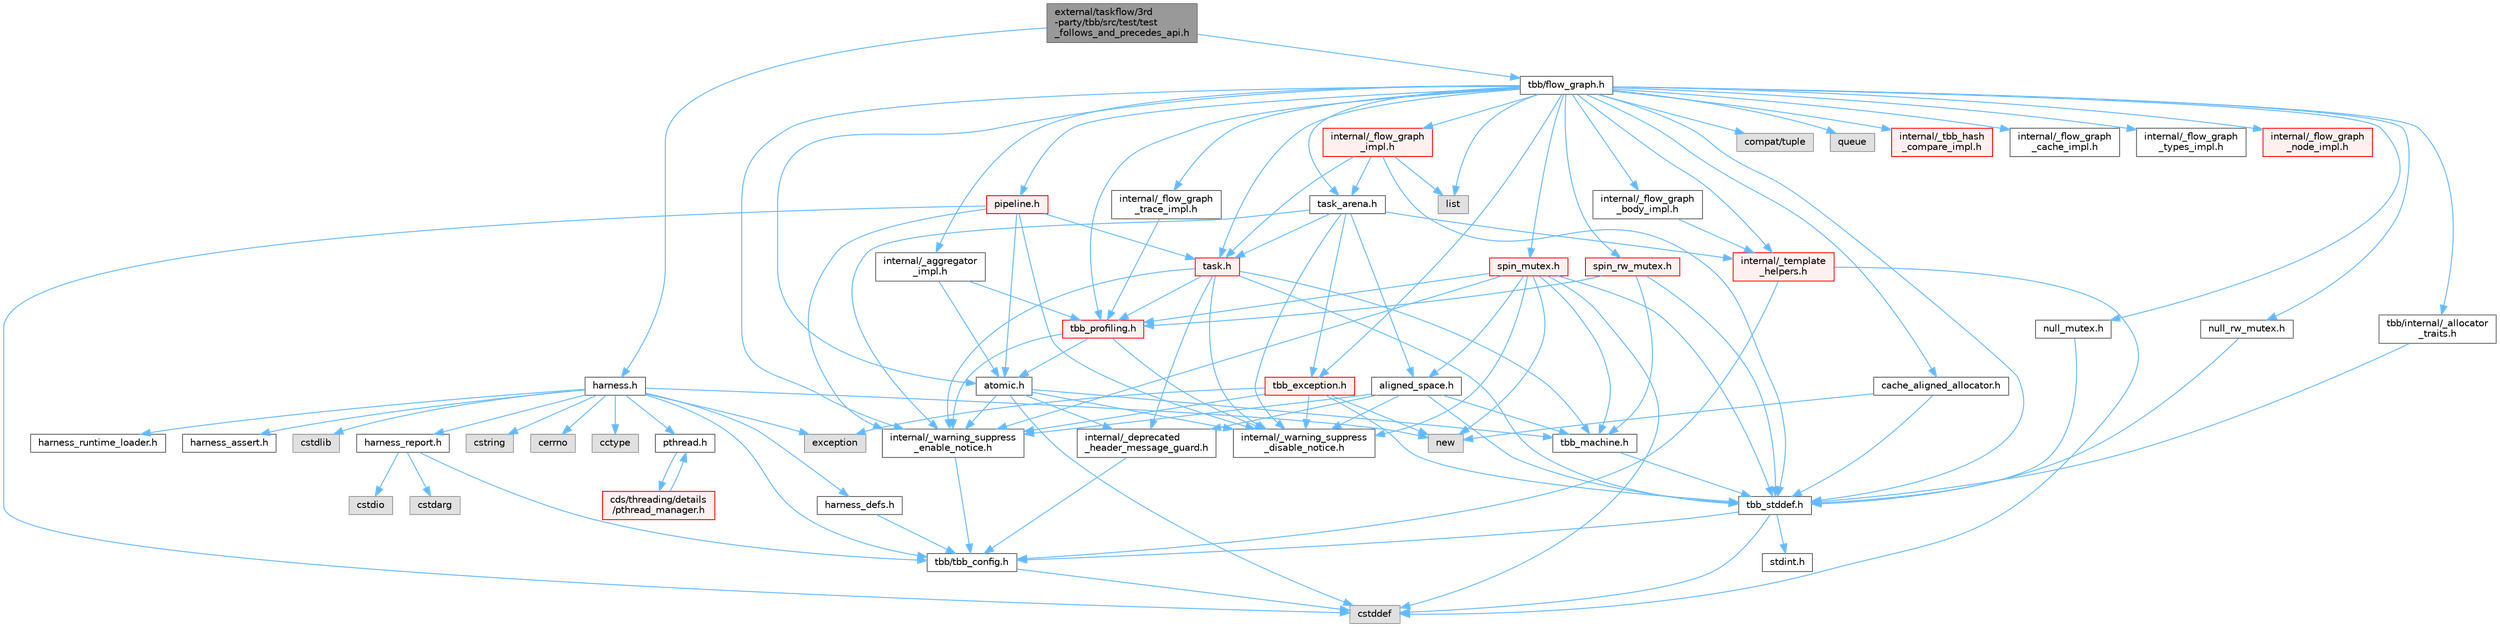digraph "external/taskflow/3rd-party/tbb/src/test/test_follows_and_precedes_api.h"
{
 // LATEX_PDF_SIZE
  bgcolor="transparent";
  edge [fontname=Helvetica,fontsize=10,labelfontname=Helvetica,labelfontsize=10];
  node [fontname=Helvetica,fontsize=10,shape=box,height=0.2,width=0.4];
  Node1 [id="Node000001",label="external/taskflow/3rd\l-party/tbb/src/test/test\l_follows_and_precedes_api.h",height=0.2,width=0.4,color="gray40", fillcolor="grey60", style="filled", fontcolor="black",tooltip=" "];
  Node1 -> Node2 [id="edge1_Node000001_Node000002",color="steelblue1",style="solid",tooltip=" "];
  Node2 [id="Node000002",label="harness.h",height=0.2,width=0.4,color="grey40", fillcolor="white", style="filled",URL="$harness_8h.html",tooltip=" "];
  Node2 -> Node3 [id="edge2_Node000002_Node000003",color="steelblue1",style="solid",tooltip=" "];
  Node3 [id="Node000003",label="tbb/tbb_config.h",height=0.2,width=0.4,color="grey40", fillcolor="white", style="filled",URL="$tbb__config_8h.html",tooltip=" "];
  Node3 -> Node4 [id="edge3_Node000003_Node000004",color="steelblue1",style="solid",tooltip=" "];
  Node4 [id="Node000004",label="cstddef",height=0.2,width=0.4,color="grey60", fillcolor="#E0E0E0", style="filled",tooltip=" "];
  Node2 -> Node5 [id="edge4_Node000002_Node000005",color="steelblue1",style="solid",tooltip=" "];
  Node5 [id="Node000005",label="harness_defs.h",height=0.2,width=0.4,color="grey40", fillcolor="white", style="filled",URL="$harness__defs_8h.html",tooltip=" "];
  Node5 -> Node3 [id="edge5_Node000005_Node000003",color="steelblue1",style="solid",tooltip=" "];
  Node2 -> Node6 [id="edge6_Node000002_Node000006",color="steelblue1",style="solid",tooltip=" "];
  Node6 [id="Node000006",label="cstdlib",height=0.2,width=0.4,color="grey60", fillcolor="#E0E0E0", style="filled",tooltip=" "];
  Node2 -> Node7 [id="edge7_Node000002_Node000007",color="steelblue1",style="solid",tooltip=" "];
  Node7 [id="Node000007",label="cstring",height=0.2,width=0.4,color="grey60", fillcolor="#E0E0E0", style="filled",tooltip=" "];
  Node2 -> Node8 [id="edge8_Node000002_Node000008",color="steelblue1",style="solid",tooltip=" "];
  Node8 [id="Node000008",label="cerrno",height=0.2,width=0.4,color="grey60", fillcolor="#E0E0E0", style="filled",tooltip=" "];
  Node2 -> Node9 [id="edge9_Node000002_Node000009",color="steelblue1",style="solid",tooltip=" "];
  Node9 [id="Node000009",label="cctype",height=0.2,width=0.4,color="grey60", fillcolor="#E0E0E0", style="filled",tooltip=" "];
  Node2 -> Node10 [id="edge10_Node000002_Node000010",color="steelblue1",style="solid",tooltip=" "];
  Node10 [id="Node000010",label="new",height=0.2,width=0.4,color="grey60", fillcolor="#E0E0E0", style="filled",tooltip=" "];
  Node2 -> Node11 [id="edge11_Node000002_Node000011",color="steelblue1",style="solid",tooltip=" "];
  Node11 [id="Node000011",label="pthread.h",height=0.2,width=0.4,color="grey40", fillcolor="white", style="filled",URL="$pthread_8h.html",tooltip=" "];
  Node11 -> Node12 [id="edge12_Node000011_Node000012",color="steelblue1",style="solid",tooltip=" "];
  Node12 [id="Node000012",label="cds/threading/details\l/pthread_manager.h",height=0.2,width=0.4,color="red", fillcolor="#FFF0F0", style="filled",URL="$pthread__manager_8h.html",tooltip=" "];
  Node12 -> Node11 [id="edge13_Node000012_Node000011",color="steelblue1",style="solid",tooltip=" "];
  Node2 -> Node57 [id="edge14_Node000002_Node000057",color="steelblue1",style="solid",tooltip=" "];
  Node57 [id="Node000057",label="harness_runtime_loader.h",height=0.2,width=0.4,color="grey40", fillcolor="white", style="filled",URL="$harness__runtime__loader_8h.html",tooltip=" "];
  Node2 -> Node58 [id="edge15_Node000002_Node000058",color="steelblue1",style="solid",tooltip=" "];
  Node58 [id="Node000058",label="harness_report.h",height=0.2,width=0.4,color="grey40", fillcolor="white", style="filled",URL="$harness__report_8h.html",tooltip=" "];
  Node58 -> Node59 [id="edge16_Node000058_Node000059",color="steelblue1",style="solid",tooltip=" "];
  Node59 [id="Node000059",label="cstdio",height=0.2,width=0.4,color="grey60", fillcolor="#E0E0E0", style="filled",tooltip=" "];
  Node58 -> Node60 [id="edge17_Node000058_Node000060",color="steelblue1",style="solid",tooltip=" "];
  Node60 [id="Node000060",label="cstdarg",height=0.2,width=0.4,color="grey60", fillcolor="#E0E0E0", style="filled",tooltip=" "];
  Node58 -> Node3 [id="edge18_Node000058_Node000003",color="steelblue1",style="solid",tooltip=" "];
  Node2 -> Node24 [id="edge19_Node000002_Node000024",color="steelblue1",style="solid",tooltip=" "];
  Node24 [id="Node000024",label="exception",height=0.2,width=0.4,color="grey60", fillcolor="#E0E0E0", style="filled",tooltip=" "];
  Node2 -> Node61 [id="edge20_Node000002_Node000061",color="steelblue1",style="solid",tooltip=" "];
  Node61 [id="Node000061",label="harness_assert.h",height=0.2,width=0.4,color="grey40", fillcolor="white", style="filled",URL="$harness__assert_8h.html",tooltip=" "];
  Node1 -> Node62 [id="edge21_Node000001_Node000062",color="steelblue1",style="solid",tooltip=" "];
  Node62 [id="Node000062",label="tbb/flow_graph.h",height=0.2,width=0.4,color="grey40", fillcolor="white", style="filled",URL="$flow__graph_8h.html",tooltip="The graph related classes and functions"];
  Node62 -> Node63 [id="edge22_Node000062_Node000063",color="steelblue1",style="solid",tooltip=" "];
  Node63 [id="Node000063",label="internal/_warning_suppress\l_enable_notice.h",height=0.2,width=0.4,color="grey40", fillcolor="white", style="filled",URL="$__warning__suppress__enable__notice_8h.html",tooltip=" "];
  Node63 -> Node3 [id="edge23_Node000063_Node000003",color="steelblue1",style="solid",tooltip=" "];
  Node62 -> Node64 [id="edge24_Node000062_Node000064",color="steelblue1",style="solid",tooltip=" "];
  Node64 [id="Node000064",label="tbb_stddef.h",height=0.2,width=0.4,color="grey40", fillcolor="white", style="filled",URL="$tbb__stddef_8h.html",tooltip=" "];
  Node64 -> Node3 [id="edge25_Node000064_Node000003",color="steelblue1",style="solid",tooltip=" "];
  Node64 -> Node4 [id="edge26_Node000064_Node000004",color="steelblue1",style="solid",tooltip=" "];
  Node64 -> Node65 [id="edge27_Node000064_Node000065",color="steelblue1",style="solid",tooltip=" "];
  Node65 [id="Node000065",label="stdint.h",height=0.2,width=0.4,color="grey40", fillcolor="white", style="filled",URL="$stdint_8h.html",tooltip=" "];
  Node62 -> Node66 [id="edge28_Node000062_Node000066",color="steelblue1",style="solid",tooltip=" "];
  Node66 [id="Node000066",label="atomic.h",height=0.2,width=0.4,color="grey40", fillcolor="white", style="filled",URL="$external_2taskflow_23rd-party_2tbb_2include_2tbb_2atomic_8h.html",tooltip=" "];
  Node66 -> Node67 [id="edge29_Node000066_Node000067",color="steelblue1",style="solid",tooltip=" "];
  Node67 [id="Node000067",label="internal/_deprecated\l_header_message_guard.h",height=0.2,width=0.4,color="grey40", fillcolor="white", style="filled",URL="$__deprecated__header__message__guard_8h.html",tooltip=" "];
  Node67 -> Node3 [id="edge30_Node000067_Node000003",color="steelblue1",style="solid",tooltip=" "];
  Node66 -> Node63 [id="edge31_Node000066_Node000063",color="steelblue1",style="solid",tooltip=" "];
  Node66 -> Node4 [id="edge32_Node000066_Node000004",color="steelblue1",style="solid",tooltip=" "];
  Node66 -> Node68 [id="edge33_Node000066_Node000068",color="steelblue1",style="solid",tooltip=" "];
  Node68 [id="Node000068",label="tbb_machine.h",height=0.2,width=0.4,color="grey40", fillcolor="white", style="filled",URL="$tbb__machine_8h.html",tooltip=" "];
  Node68 -> Node64 [id="edge34_Node000068_Node000064",color="steelblue1",style="solid",tooltip=" "];
  Node66 -> Node69 [id="edge35_Node000066_Node000069",color="steelblue1",style="solid",tooltip=" "];
  Node69 [id="Node000069",label="internal/_warning_suppress\l_disable_notice.h",height=0.2,width=0.4,color="grey40", fillcolor="white", style="filled",URL="$__warning__suppress__disable__notice_8h.html",tooltip=" "];
  Node62 -> Node70 [id="edge36_Node000062_Node000070",color="steelblue1",style="solid",tooltip=" "];
  Node70 [id="Node000070",label="spin_mutex.h",height=0.2,width=0.4,color="red", fillcolor="#FFF0F0", style="filled",URL="$external_2taskflow_23rd-party_2tbb_2include_2tbb_2spin__mutex_8h.html",tooltip=" "];
  Node70 -> Node63 [id="edge37_Node000070_Node000063",color="steelblue1",style="solid",tooltip=" "];
  Node70 -> Node4 [id="edge38_Node000070_Node000004",color="steelblue1",style="solid",tooltip=" "];
  Node70 -> Node10 [id="edge39_Node000070_Node000010",color="steelblue1",style="solid",tooltip=" "];
  Node70 -> Node71 [id="edge40_Node000070_Node000071",color="steelblue1",style="solid",tooltip=" "];
  Node71 [id="Node000071",label="aligned_space.h",height=0.2,width=0.4,color="grey40", fillcolor="white", style="filled",URL="$aligned__space_8h.html",tooltip=" "];
  Node71 -> Node67 [id="edge41_Node000071_Node000067",color="steelblue1",style="solid",tooltip=" "];
  Node71 -> Node63 [id="edge42_Node000071_Node000063",color="steelblue1",style="solid",tooltip=" "];
  Node71 -> Node64 [id="edge43_Node000071_Node000064",color="steelblue1",style="solid",tooltip=" "];
  Node71 -> Node68 [id="edge44_Node000071_Node000068",color="steelblue1",style="solid",tooltip=" "];
  Node71 -> Node69 [id="edge45_Node000071_Node000069",color="steelblue1",style="solid",tooltip=" "];
  Node70 -> Node64 [id="edge46_Node000070_Node000064",color="steelblue1",style="solid",tooltip=" "];
  Node70 -> Node68 [id="edge47_Node000070_Node000068",color="steelblue1",style="solid",tooltip=" "];
  Node70 -> Node72 [id="edge48_Node000070_Node000072",color="steelblue1",style="solid",tooltip=" "];
  Node72 [id="Node000072",label="tbb_profiling.h",height=0.2,width=0.4,color="red", fillcolor="#FFF0F0", style="filled",URL="$tbb__profiling_8h.html",tooltip=" "];
  Node72 -> Node63 [id="edge49_Node000072_Node000063",color="steelblue1",style="solid",tooltip=" "];
  Node72 -> Node66 [id="edge50_Node000072_Node000066",color="steelblue1",style="solid",tooltip=" "];
  Node72 -> Node69 [id="edge51_Node000072_Node000069",color="steelblue1",style="solid",tooltip=" "];
  Node70 -> Node69 [id="edge52_Node000070_Node000069",color="steelblue1",style="solid",tooltip=" "];
  Node62 -> Node75 [id="edge53_Node000062_Node000075",color="steelblue1",style="solid",tooltip=" "];
  Node75 [id="Node000075",label="null_mutex.h",height=0.2,width=0.4,color="grey40", fillcolor="white", style="filled",URL="$external_2taskflow_23rd-party_2tbb_2include_2tbb_2null__mutex_8h.html",tooltip=" "];
  Node75 -> Node64 [id="edge54_Node000075_Node000064",color="steelblue1",style="solid",tooltip=" "];
  Node62 -> Node76 [id="edge55_Node000062_Node000076",color="steelblue1",style="solid",tooltip=" "];
  Node76 [id="Node000076",label="spin_rw_mutex.h",height=0.2,width=0.4,color="red", fillcolor="#FFF0F0", style="filled",URL="$spin__rw__mutex_8h.html",tooltip=" "];
  Node76 -> Node64 [id="edge56_Node000076_Node000064",color="steelblue1",style="solid",tooltip=" "];
  Node76 -> Node68 [id="edge57_Node000076_Node000068",color="steelblue1",style="solid",tooltip=" "];
  Node76 -> Node72 [id="edge58_Node000076_Node000072",color="steelblue1",style="solid",tooltip=" "];
  Node62 -> Node77 [id="edge59_Node000062_Node000077",color="steelblue1",style="solid",tooltip=" "];
  Node77 [id="Node000077",label="null_rw_mutex.h",height=0.2,width=0.4,color="grey40", fillcolor="white", style="filled",URL="$null__rw__mutex_8h.html",tooltip=" "];
  Node77 -> Node64 [id="edge60_Node000077_Node000064",color="steelblue1",style="solid",tooltip=" "];
  Node62 -> Node78 [id="edge61_Node000062_Node000078",color="steelblue1",style="solid",tooltip=" "];
  Node78 [id="Node000078",label="task.h",height=0.2,width=0.4,color="red", fillcolor="#FFF0F0", style="filled",URL="$task_8h.html",tooltip=" "];
  Node78 -> Node67 [id="edge62_Node000078_Node000067",color="steelblue1",style="solid",tooltip=" "];
  Node78 -> Node63 [id="edge63_Node000078_Node000063",color="steelblue1",style="solid",tooltip=" "];
  Node78 -> Node64 [id="edge64_Node000078_Node000064",color="steelblue1",style="solid",tooltip=" "];
  Node78 -> Node68 [id="edge65_Node000078_Node000068",color="steelblue1",style="solid",tooltip=" "];
  Node78 -> Node72 [id="edge66_Node000078_Node000072",color="steelblue1",style="solid",tooltip=" "];
  Node78 -> Node69 [id="edge67_Node000078_Node000069",color="steelblue1",style="solid",tooltip=" "];
  Node62 -> Node80 [id="edge68_Node000062_Node000080",color="steelblue1",style="solid",tooltip=" "];
  Node80 [id="Node000080",label="cache_aligned_allocator.h",height=0.2,width=0.4,color="grey40", fillcolor="white", style="filled",URL="$cache__aligned__allocator_8h.html",tooltip=" "];
  Node80 -> Node10 [id="edge69_Node000080_Node000010",color="steelblue1",style="solid",tooltip=" "];
  Node80 -> Node64 [id="edge70_Node000080_Node000064",color="steelblue1",style="solid",tooltip=" "];
  Node62 -> Node81 [id="edge71_Node000062_Node000081",color="steelblue1",style="solid",tooltip=" "];
  Node81 [id="Node000081",label="tbb_exception.h",height=0.2,width=0.4,color="red", fillcolor="#FFF0F0", style="filled",URL="$tbb__exception_8h.html",tooltip=" "];
  Node81 -> Node63 [id="edge72_Node000081_Node000063",color="steelblue1",style="solid",tooltip=" "];
  Node81 -> Node64 [id="edge73_Node000081_Node000064",color="steelblue1",style="solid",tooltip=" "];
  Node81 -> Node24 [id="edge74_Node000081_Node000024",color="steelblue1",style="solid",tooltip=" "];
  Node81 -> Node10 [id="edge75_Node000081_Node000010",color="steelblue1",style="solid",tooltip=" "];
  Node81 -> Node69 [id="edge76_Node000081_Node000069",color="steelblue1",style="solid",tooltip=" "];
  Node62 -> Node84 [id="edge77_Node000062_Node000084",color="steelblue1",style="solid",tooltip=" "];
  Node84 [id="Node000084",label="pipeline.h",height=0.2,width=0.4,color="red", fillcolor="#FFF0F0", style="filled",URL="$pipeline_8h.html",tooltip=" "];
  Node84 -> Node63 [id="edge78_Node000084_Node000063",color="steelblue1",style="solid",tooltip=" "];
  Node84 -> Node66 [id="edge79_Node000084_Node000066",color="steelblue1",style="solid",tooltip=" "];
  Node84 -> Node78 [id="edge80_Node000084_Node000078",color="steelblue1",style="solid",tooltip=" "];
  Node84 -> Node4 [id="edge81_Node000084_Node000004",color="steelblue1",style="solid",tooltip=" "];
  Node84 -> Node69 [id="edge82_Node000084_Node000069",color="steelblue1",style="solid",tooltip=" "];
  Node62 -> Node85 [id="edge83_Node000062_Node000085",color="steelblue1",style="solid",tooltip=" "];
  Node85 [id="Node000085",label="internal/_template\l_helpers.h",height=0.2,width=0.4,color="red", fillcolor="#FFF0F0", style="filled",URL="$__template__helpers_8h.html",tooltip=" "];
  Node85 -> Node4 [id="edge84_Node000085_Node000004",color="steelblue1",style="solid",tooltip=" "];
  Node85 -> Node3 [id="edge85_Node000085_Node000003",color="steelblue1",style="solid",tooltip=" "];
  Node62 -> Node86 [id="edge86_Node000062_Node000086",color="steelblue1",style="solid",tooltip=" "];
  Node86 [id="Node000086",label="internal/_aggregator\l_impl.h",height=0.2,width=0.4,color="grey40", fillcolor="white", style="filled",URL="$__aggregator__impl_8h.html",tooltip=" "];
  Node86 -> Node66 [id="edge87_Node000086_Node000066",color="steelblue1",style="solid",tooltip=" "];
  Node86 -> Node72 [id="edge88_Node000086_Node000072",color="steelblue1",style="solid",tooltip=" "];
  Node62 -> Node87 [id="edge89_Node000062_Node000087",color="steelblue1",style="solid",tooltip=" "];
  Node87 [id="Node000087",label="tbb/internal/_allocator\l_traits.h",height=0.2,width=0.4,color="grey40", fillcolor="white", style="filled",URL="$__allocator__traits_8h.html",tooltip=" "];
  Node87 -> Node64 [id="edge90_Node000087_Node000064",color="steelblue1",style="solid",tooltip=" "];
  Node62 -> Node72 [id="edge91_Node000062_Node000072",color="steelblue1",style="solid",tooltip=" "];
  Node62 -> Node88 [id="edge92_Node000062_Node000088",color="steelblue1",style="solid",tooltip=" "];
  Node88 [id="Node000088",label="task_arena.h",height=0.2,width=0.4,color="grey40", fillcolor="white", style="filled",URL="$task__arena_8h.html",tooltip=" "];
  Node88 -> Node63 [id="edge93_Node000088_Node000063",color="steelblue1",style="solid",tooltip=" "];
  Node88 -> Node78 [id="edge94_Node000088_Node000078",color="steelblue1",style="solid",tooltip=" "];
  Node88 -> Node81 [id="edge95_Node000088_Node000081",color="steelblue1",style="solid",tooltip=" "];
  Node88 -> Node85 [id="edge96_Node000088_Node000085",color="steelblue1",style="solid",tooltip=" "];
  Node88 -> Node71 [id="edge97_Node000088_Node000071",color="steelblue1",style="solid",tooltip=" "];
  Node88 -> Node69 [id="edge98_Node000088_Node000069",color="steelblue1",style="solid",tooltip=" "];
  Node62 -> Node89 [id="edge99_Node000062_Node000089",color="steelblue1",style="solid",tooltip=" "];
  Node89 [id="Node000089",label="compat/tuple",height=0.2,width=0.4,color="grey60", fillcolor="#E0E0E0", style="filled",tooltip=" "];
  Node62 -> Node90 [id="edge100_Node000062_Node000090",color="steelblue1",style="solid",tooltip=" "];
  Node90 [id="Node000090",label="list",height=0.2,width=0.4,color="grey60", fillcolor="#E0E0E0", style="filled",tooltip=" "];
  Node62 -> Node91 [id="edge101_Node000062_Node000091",color="steelblue1",style="solid",tooltip=" "];
  Node91 [id="Node000091",label="queue",height=0.2,width=0.4,color="grey60", fillcolor="#E0E0E0", style="filled",tooltip=" "];
  Node62 -> Node92 [id="edge102_Node000062_Node000092",color="steelblue1",style="solid",tooltip=" "];
  Node92 [id="Node000092",label="internal/_flow_graph\l_impl.h",height=0.2,width=0.4,color="red", fillcolor="#FFF0F0", style="filled",URL="$__flow__graph__impl_8h.html",tooltip=" "];
  Node92 -> Node64 [id="edge103_Node000092_Node000064",color="steelblue1",style="solid",tooltip=" "];
  Node92 -> Node78 [id="edge104_Node000092_Node000078",color="steelblue1",style="solid",tooltip=" "];
  Node92 -> Node88 [id="edge105_Node000092_Node000088",color="steelblue1",style="solid",tooltip=" "];
  Node92 -> Node90 [id="edge106_Node000092_Node000090",color="steelblue1",style="solid",tooltip=" "];
  Node62 -> Node94 [id="edge107_Node000062_Node000094",color="steelblue1",style="solid",tooltip=" "];
  Node94 [id="Node000094",label="internal/_flow_graph\l_trace_impl.h",height=0.2,width=0.4,color="grey40", fillcolor="white", style="filled",URL="$__flow__graph__trace__impl_8h.html",tooltip=" "];
  Node94 -> Node72 [id="edge108_Node000094_Node000072",color="steelblue1",style="solid",tooltip=" "];
  Node62 -> Node95 [id="edge109_Node000062_Node000095",color="steelblue1",style="solid",tooltip=" "];
  Node95 [id="Node000095",label="internal/_tbb_hash\l_compare_impl.h",height=0.2,width=0.4,color="red", fillcolor="#FFF0F0", style="filled",URL="$__tbb__hash__compare__impl_8h.html",tooltip=" "];
  Node62 -> Node96 [id="edge110_Node000062_Node000096",color="steelblue1",style="solid",tooltip=" "];
  Node96 [id="Node000096",label="internal/_flow_graph\l_body_impl.h",height=0.2,width=0.4,color="grey40", fillcolor="white", style="filled",URL="$__flow__graph__body__impl_8h.html",tooltip=" "];
  Node96 -> Node85 [id="edge111_Node000096_Node000085",color="steelblue1",style="solid",tooltip=" "];
  Node62 -> Node97 [id="edge112_Node000062_Node000097",color="steelblue1",style="solid",tooltip=" "];
  Node97 [id="Node000097",label="internal/_flow_graph\l_cache_impl.h",height=0.2,width=0.4,color="grey40", fillcolor="white", style="filled",URL="$__flow__graph__cache__impl_8h.html",tooltip=" "];
  Node62 -> Node98 [id="edge113_Node000062_Node000098",color="steelblue1",style="solid",tooltip=" "];
  Node98 [id="Node000098",label="internal/_flow_graph\l_types_impl.h",height=0.2,width=0.4,color="grey40", fillcolor="white", style="filled",URL="$__flow__graph__types__impl_8h.html",tooltip=" "];
  Node62 -> Node99 [id="edge114_Node000062_Node000099",color="steelblue1",style="solid",tooltip=" "];
  Node99 [id="Node000099",label="internal/_flow_graph\l_node_impl.h",height=0.2,width=0.4,color="red", fillcolor="#FFF0F0", style="filled",URL="$__flow__graph__node__impl_8h.html",tooltip=" "];
}

